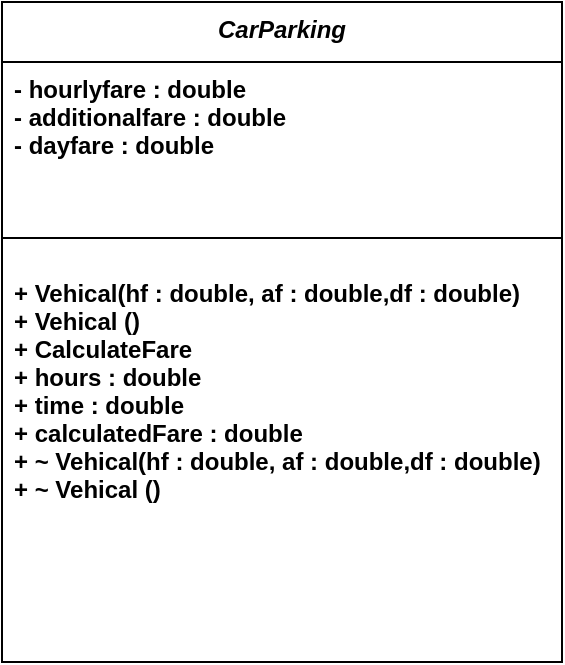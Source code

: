 <mxfile version="20.0.4" type="device"><diagram id="C5RBs43oDa-KdzZeNtuy" name="Page-1"><mxGraphModel dx="1422" dy="754" grid="1" gridSize="10" guides="1" tooltips="1" connect="1" arrows="1" fold="1" page="1" pageScale="1" pageWidth="827" pageHeight="1169" math="0" shadow="0"><root><mxCell id="WIyWlLk6GJQsqaUBKTNV-0"/><mxCell id="WIyWlLk6GJQsqaUBKTNV-1" parent="WIyWlLk6GJQsqaUBKTNV-0"/><mxCell id="vaYlGezSfKT8_JwqavD3-0" value="CarParking" style="swimlane;fontStyle=3;align=center;verticalAlign=top;childLayout=stackLayout;horizontal=1;startSize=30;horizontalStack=0;resizeParent=1;resizeLast=0;collapsible=1;marginBottom=0;rounded=0;shadow=0;strokeWidth=1;" vertex="1" parent="WIyWlLk6GJQsqaUBKTNV-1"><mxGeometry x="220" y="120" width="280" height="330" as="geometry"><mxRectangle x="230" y="140" width="160" height="26" as="alternateBounds"/></mxGeometry></mxCell><mxCell id="vaYlGezSfKT8_JwqavD3-1" value="- hourlyfare : double&#10;- additionalfare : double&#10;- dayfare : double" style="text;align=left;verticalAlign=top;spacingLeft=4;spacingRight=4;overflow=hidden;rotatable=0;points=[[0,0.5],[1,0.5]];portConstraint=eastwest;fontStyle=1" vertex="1" parent="vaYlGezSfKT8_JwqavD3-0"><mxGeometry y="30" width="280" height="74" as="geometry"/></mxCell><mxCell id="vaYlGezSfKT8_JwqavD3-4" value="" style="line;html=1;strokeWidth=1;align=left;verticalAlign=middle;spacingTop=-1;spacingLeft=3;spacingRight=3;rotatable=0;labelPosition=right;points=[];portConstraint=eastwest;" vertex="1" parent="vaYlGezSfKT8_JwqavD3-0"><mxGeometry y="104" width="280" height="28" as="geometry"/></mxCell><mxCell id="vaYlGezSfKT8_JwqavD3-5" value="+ Vehical(hf : double, af : double,df : double)&#10;+ Vehical ()&#10;+ CalculateFare&#10;+ hours : double&#10;+ time : double&#10;+ calculatedFare : double&#10;+ ~ Vehical(hf : double, af : double,df : double)&#10;+ ~ Vehical ()" style="text;align=left;verticalAlign=top;spacingLeft=4;spacingRight=4;overflow=hidden;rotatable=0;points=[[0,0.5],[1,0.5]];portConstraint=eastwest;fontStyle=1" vertex="1" parent="vaYlGezSfKT8_JwqavD3-0"><mxGeometry y="132" width="280" height="122" as="geometry"/></mxCell></root></mxGraphModel></diagram></mxfile>